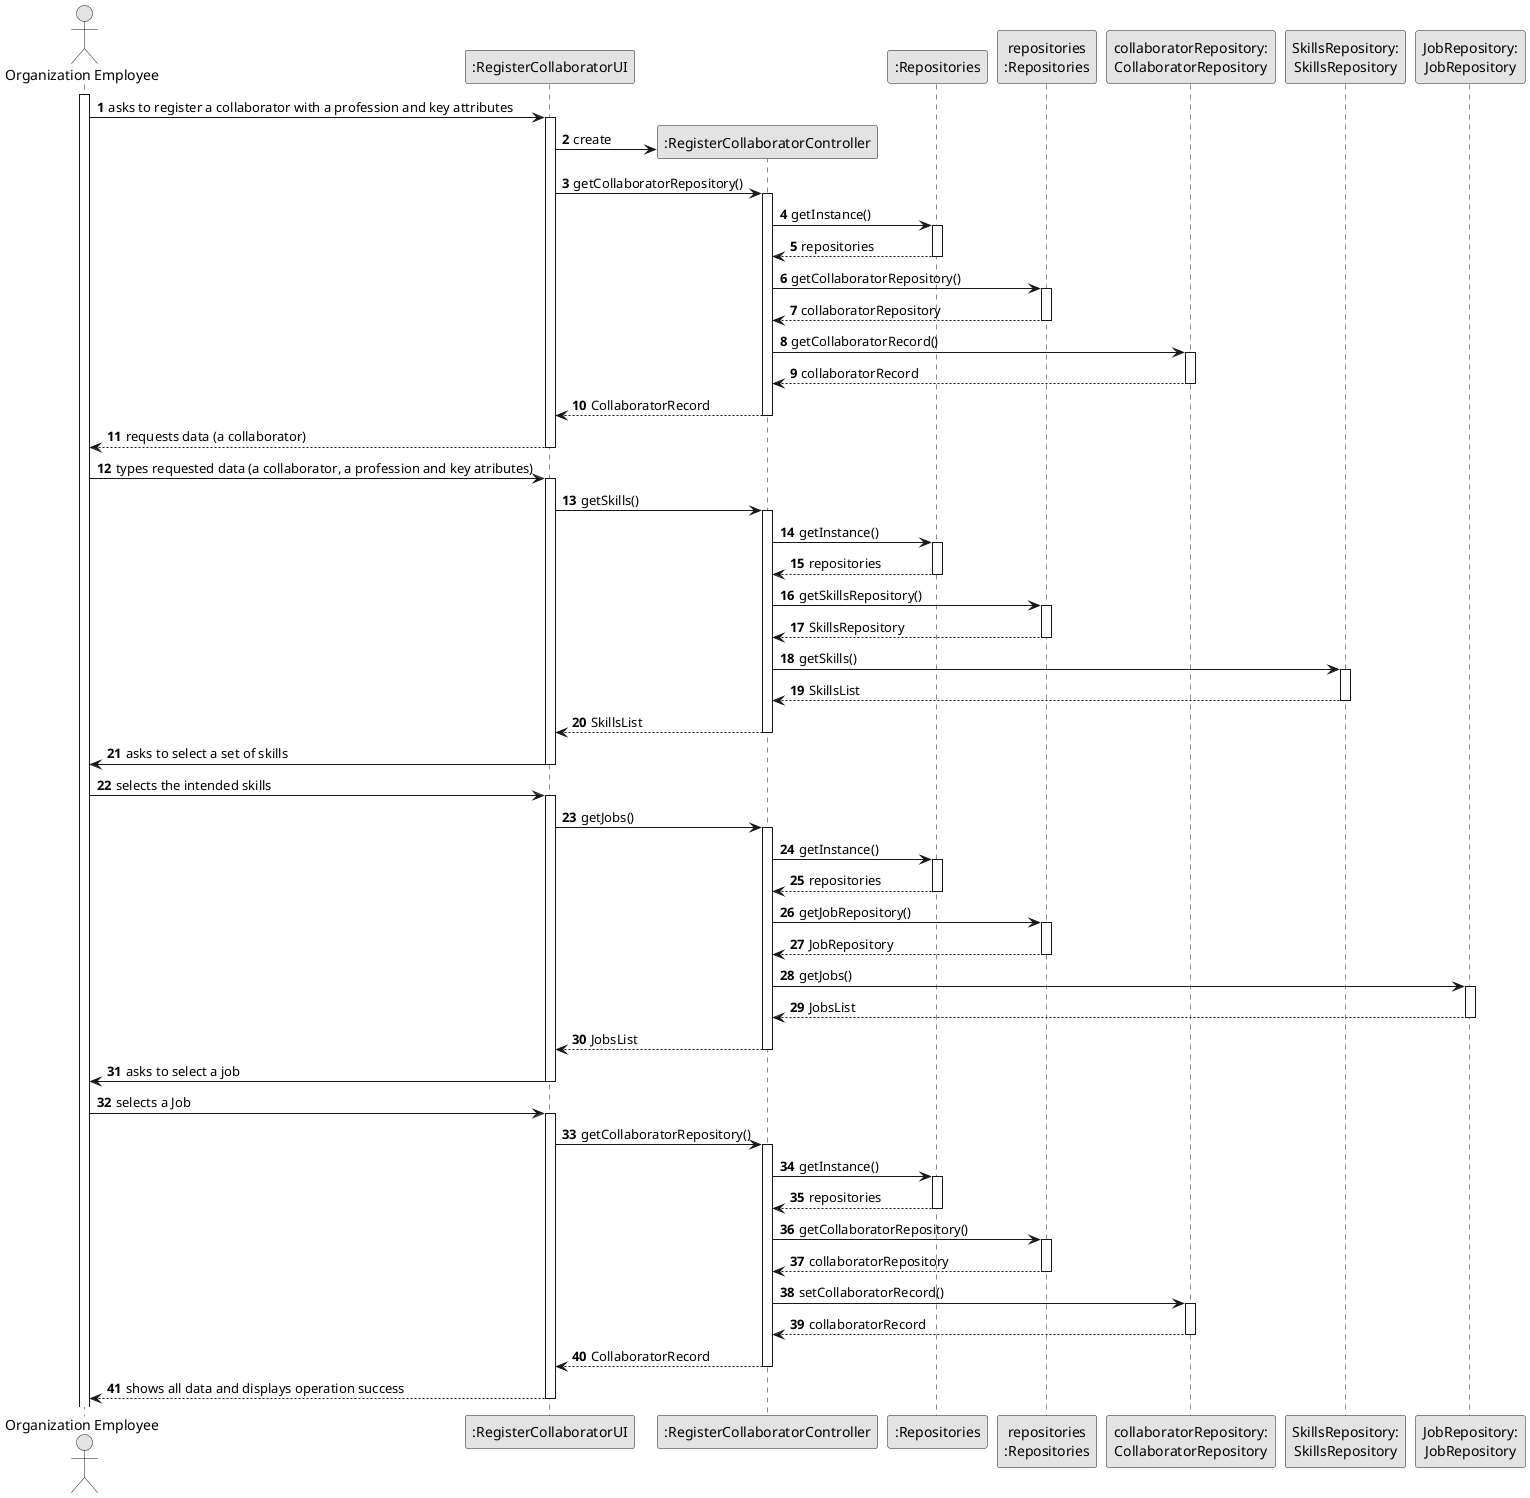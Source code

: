 @startuml
skinparam monochrome true
skinparam packageStyle rectangle
skinparam shadowing false

autonumber

'hide footbox
actor "Organization Employee" as ADM
participant ":RegisterCollaboratorUI" as UI
participant ":RegisterCollaboratorController" as CTRL
participant ":Repositories" as RepositorySingleton
participant "repositories\n:Repositories" as PLAT
participant "collaboratorRepository:\nCollaboratorRepository" as CollaboratorRepository
participant "SkillsRepository:\nSkillsRepository" as SkillsRepository
participant "JobRepository:\nJobRepository" as JobRepository


activate ADM

        ADM -> UI : asks to register a collaborator with a profession and key attributes

        activate UI

'            UI --> ADM : requests data (reference, description,  informal \n description, technical description, duration, cost)
            'create CTRL
            UI -> CTRL** : create

            UI -> CTRL : getCollaboratorRepository()
            activate CTRL

                CTRL -> RepositorySingleton : getInstance()
                activate RepositorySingleton

                    RepositorySingleton --> CTRL: repositories
                deactivate RepositorySingleton

                CTRL -> PLAT : getCollaboratorRepository()
                activate PLAT

                    PLAT --> CTRL: collaboratorRepository
                deactivate PLAT

                CTRL -> CollaboratorRepository : getCollaboratorRecord()
                activate CollaboratorRepository

                    CollaboratorRepository --> CTRL : collaboratorRecord
                deactivate CollaboratorRepository


                CTRL --> UI : CollaboratorRecord
            deactivate CTRL

            UI --> ADM : requests data (a collaborator)
                    deactivate UI

                ADM -> UI : types requested data (a collaborator, a profession and key atributes)
        activate UI

    UI -> CTRL : getSkills()
                activate CTRL

                    CTRL -> RepositorySingleton : getInstance()
                    activate RepositorySingleton

                        RepositorySingleton --> CTRL: repositories
                    deactivate RepositorySingleton

                    CTRL -> PLAT : getSkillsRepository()
                    activate PLAT

                        PLAT --> CTRL: SkillsRepository
                    deactivate PLAT

                    CTRL -> SkillsRepository : getSkills()
                    activate SkillsRepository

                        SkillsRepository --> CTRL : SkillsList
                    deactivate SkillsRepository


                    CTRL --> UI : SkillsList
                deactivate CTRL
                        UI -> ADM : asks to select a set of skills
    deactivate UI
                            ADM -> UI : selects the intended skills
            activate UI

        UI -> CTRL : getJobs()
                    activate CTRL

                        CTRL -> RepositorySingleton : getInstance()
                        activate RepositorySingleton

                            RepositorySingleton --> CTRL: repositories
                        deactivate RepositorySingleton

                        CTRL -> PLAT : getJobRepository()
                        activate PLAT

                            PLAT --> CTRL: JobRepository
                        deactivate PLAT

                        CTRL -> JobRepository : getJobs()
                        activate JobRepository

                            JobRepository --> CTRL : JobsList
                        deactivate JobRepository


                        CTRL --> UI : JobsList
                    deactivate CTRL
                        UI -> ADM : asks to select a job

        deactivate UI
                                    ADM -> UI : selects a Job
            activate UI
             UI -> CTRL : getCollaboratorRepository()
                        activate CTRL

                            CTRL -> RepositorySingleton : getInstance()
                            activate RepositorySingleton

                                RepositorySingleton --> CTRL: repositories
                            deactivate RepositorySingleton

                            CTRL -> PLAT : getCollaboratorRepository()
                            activate PLAT

                                PLAT --> CTRL: collaboratorRepository
                            deactivate PLAT

                            CTRL -> CollaboratorRepository : setCollaboratorRecord()
                            activate CollaboratorRepository

                                CollaboratorRepository --> CTRL : collaboratorRecord
                            deactivate CollaboratorRepository


                            CTRL --> UI : CollaboratorRecord
                        deactivate CTRL
                                UI --> ADM : shows all data and displays operation success
deactivate UI

@enduml